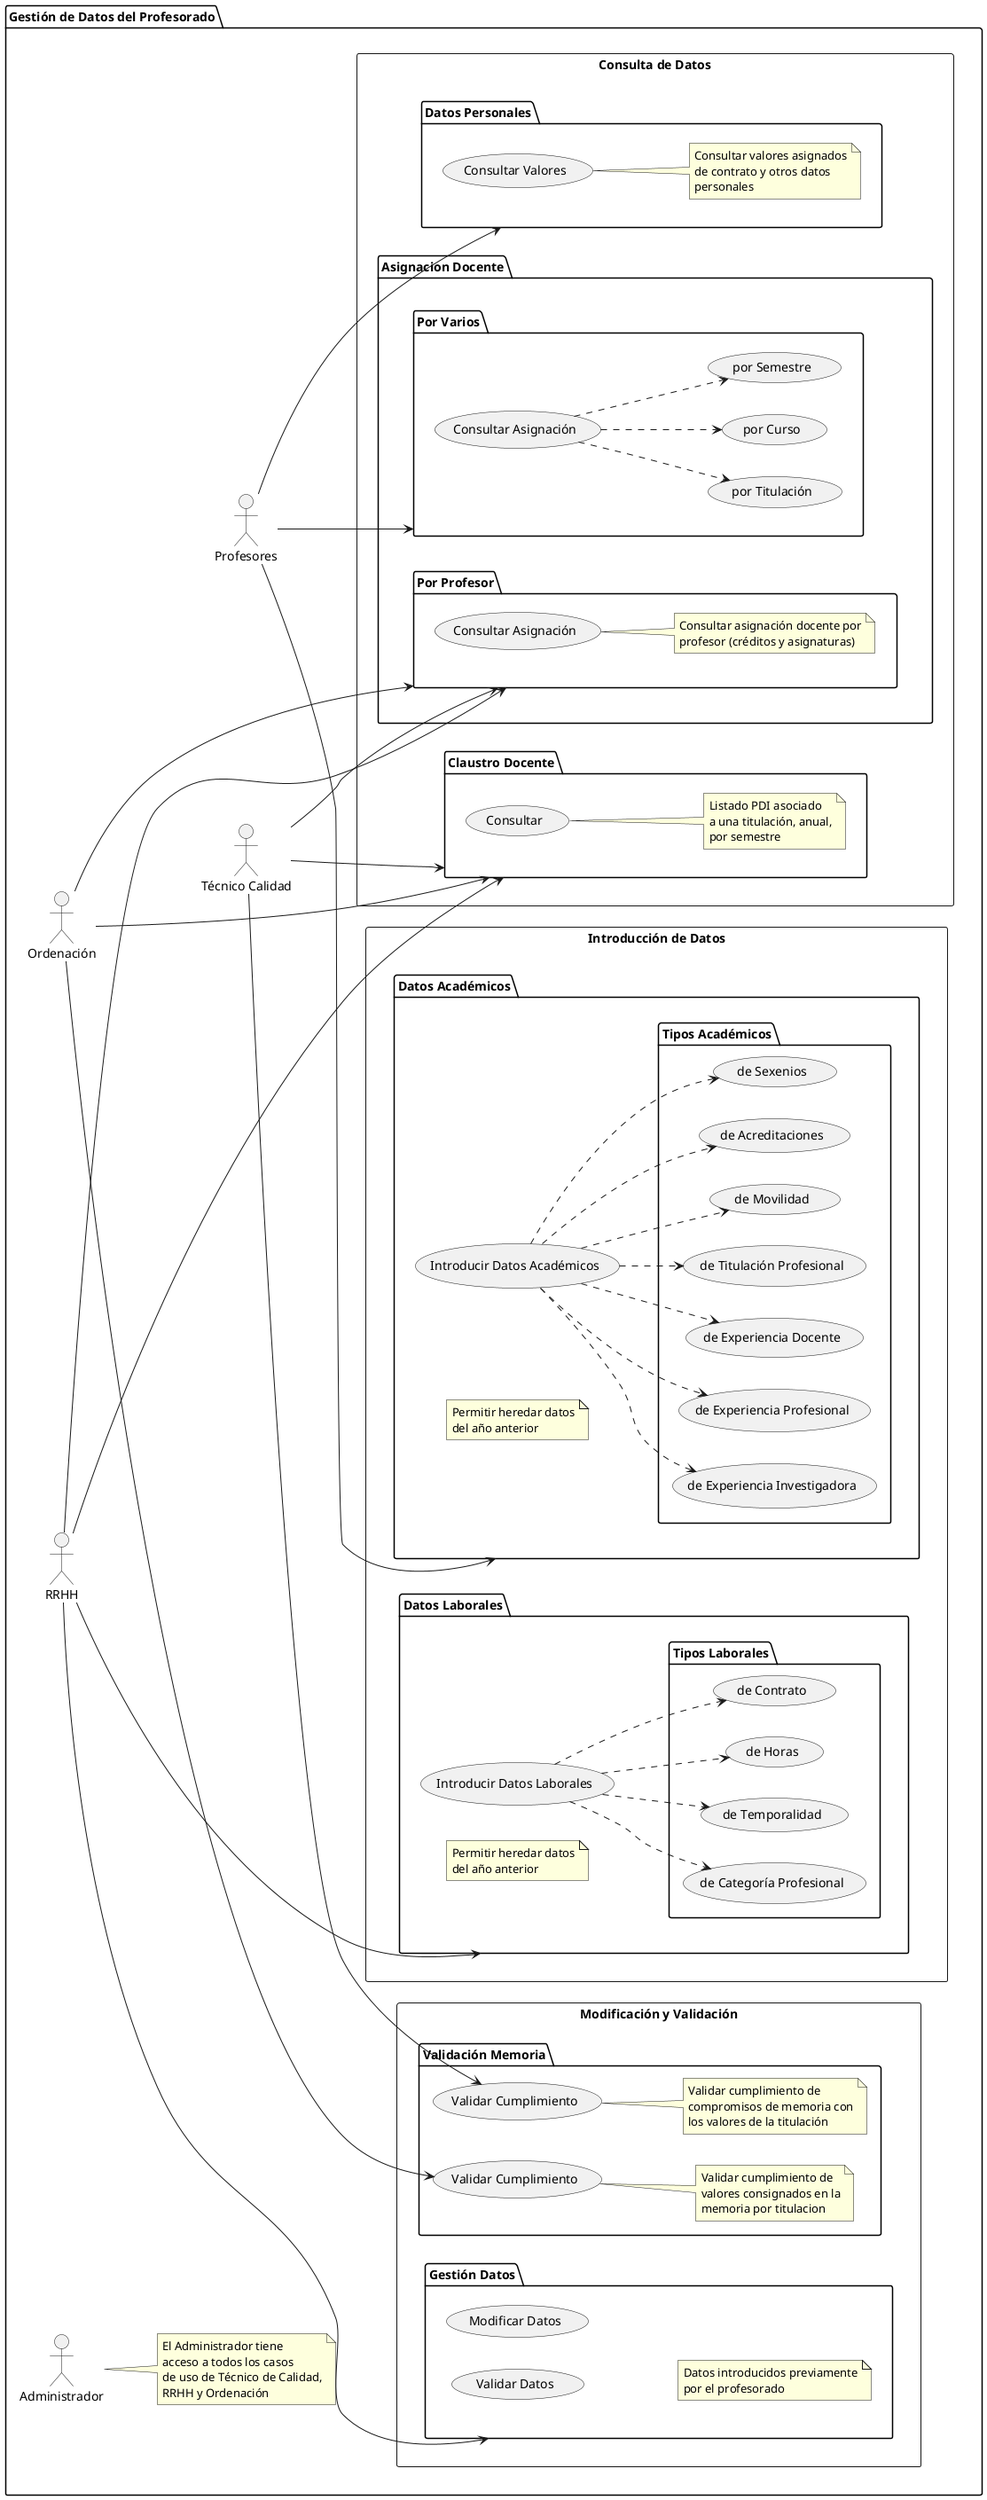 @startuml
left to right direction

package "Gestión de Datos del Profesorado" {
    actor "Profesores" as prof
    actor "Ordenación" as ord
    actor "Técnico Calidad" as tec
    actor "RRHH" as rrhh
    actor "Administrador" as admin
    
    together {
        rectangle "Introducción de Datos" {
            package "Datos Académicos" as datosAcadPackage {
                usecase "Introducir Datos Académicos" as datosAcad
                
                package "Tipos Académicos" {
                    usecase "de Experiencia Docente" as expDoc
                    usecase "de Experiencia Profesional" as expProf
                    usecase "de Experiencia Investigadora" as expInv
                    usecase "de Sexenios" as sexenios
                    usecase "de Acreditaciones" as acred
                    usecase "de Movilidad" as mov
                    usecase "de Titulación Profesional" as titProf
                }
                note "Permitir heredar datos\ndel año anterior" as notaDatosAcad
            }
            
            package "Datos Laborales" as datosLabPackage {
                usecase "Introducir Datos Laborales" as datosLab
                
                package "Tipos Laborales" {
                    usecase "de Contrato" as contrato
                    usecase "de Horas" as horas
                    usecase "de Temporalidad" as temp
                    usecase "de Categoría Profesional" as catProf
                }
                note "Permitir heredar datos\ndel año anterior" as notaDatosLab
            }
        }
        
        rectangle "Consulta de Datos" {
            package "Datos Personales" as datosPersonalesPackage {
                usecase "Consultar Valores" as consultaValores
                note right of consultaValores
                    Consultar valores asignados
                    de contrato y otros datos
                    personales
                end note
            }
            
            package "Asignacion Docente" as asignacionesDocentesPackage {
                together {
                    package "Por Varios" as porVarPackage {
                        usecase "Consultar Asignación" as consAsig
                        usecase "por Titulación" as porTit
                        usecase "por Curso" as porCurso
                        usecase "por Semestre" as porSem
                    }

                    package "Por Profesor" as porProfPackage {
                        usecase "Consultar Asignación" as consProf
                        note right of consProf
                            Consultar asignación docente por
                            profesor (créditos y asignaturas)
                        end note
                    }
                }
            }
            
            package "Claustro Docente" as claustroPackage {
                usecase "Consultar" as consClaustro
                note right of consClaustro
                    Listado PDI asociado
                    a una titulación, anual,
                    por semestre
                end note
            }
        }
        
        rectangle "Modificación y Validación" {
            package "Gestión Datos" as gestDatosPackage {
                usecase "Validar Datos"
                usecase "Modificar Datos"
                note "Datos introducidos previamente\npor el profesorado" as notaGestDatos
            }
            
            package "Validación Memoria" as valMemPackage {
                usecase "Validar Cumplimiento" as valCumpli1
                note right 
                    Validar cumplimiento de
                    valores consignados en la
                    memoria por titulacion
                end note
                usecase "Validar Cumplimiento" as valCumpli2
                note right 
                    Validar cumplimiento de
                    compromisos de memoria con
                    los valores de la titulación
                end note
            }
        }
    }
    
    ' Relaciones de datos académicos
    datosAcad ..> expDoc
    datosAcad ..> expProf
    datosAcad ..> expInv
    datosAcad ..> sexenios
    datosAcad ..> acred
    datosAcad ..> mov
    datosAcad ..> titProf
    
    ' Relaciones de datos laborales
    datosLab ..> contrato
    datosLab ..> horas
    datosLab ..> temp
    datosLab ..> catProf
    
    ' Relaciones de asignación por asignatura
    consAsig ..> porTit
    consAsig ..> porCurso
    consAsig ..> porSem
    
    ' Relaciones de actores
    prof --> datosAcadPackage
    prof --> datosPersonalesPackage
    prof --> porVarPackage

    rrhh ---> gestDatosPackage
    rrhh ---> datosLabPackage
    rrhh ---> claustroPackage
    rrhh ---> porProfPackage

    ord ---> claustroPackage
    ord ---> porProfPackage
    ord ---> valCumpli1

    tec --> claustroPackage
    tec --> porProfPackage
    tec --> valCumpli2
    
    note right of admin
        El Administrador tiene
        acceso a todos los casos
        de uso de Técnico de Calidad,
        RRHH y Ordenación
    end note
}
@enduml